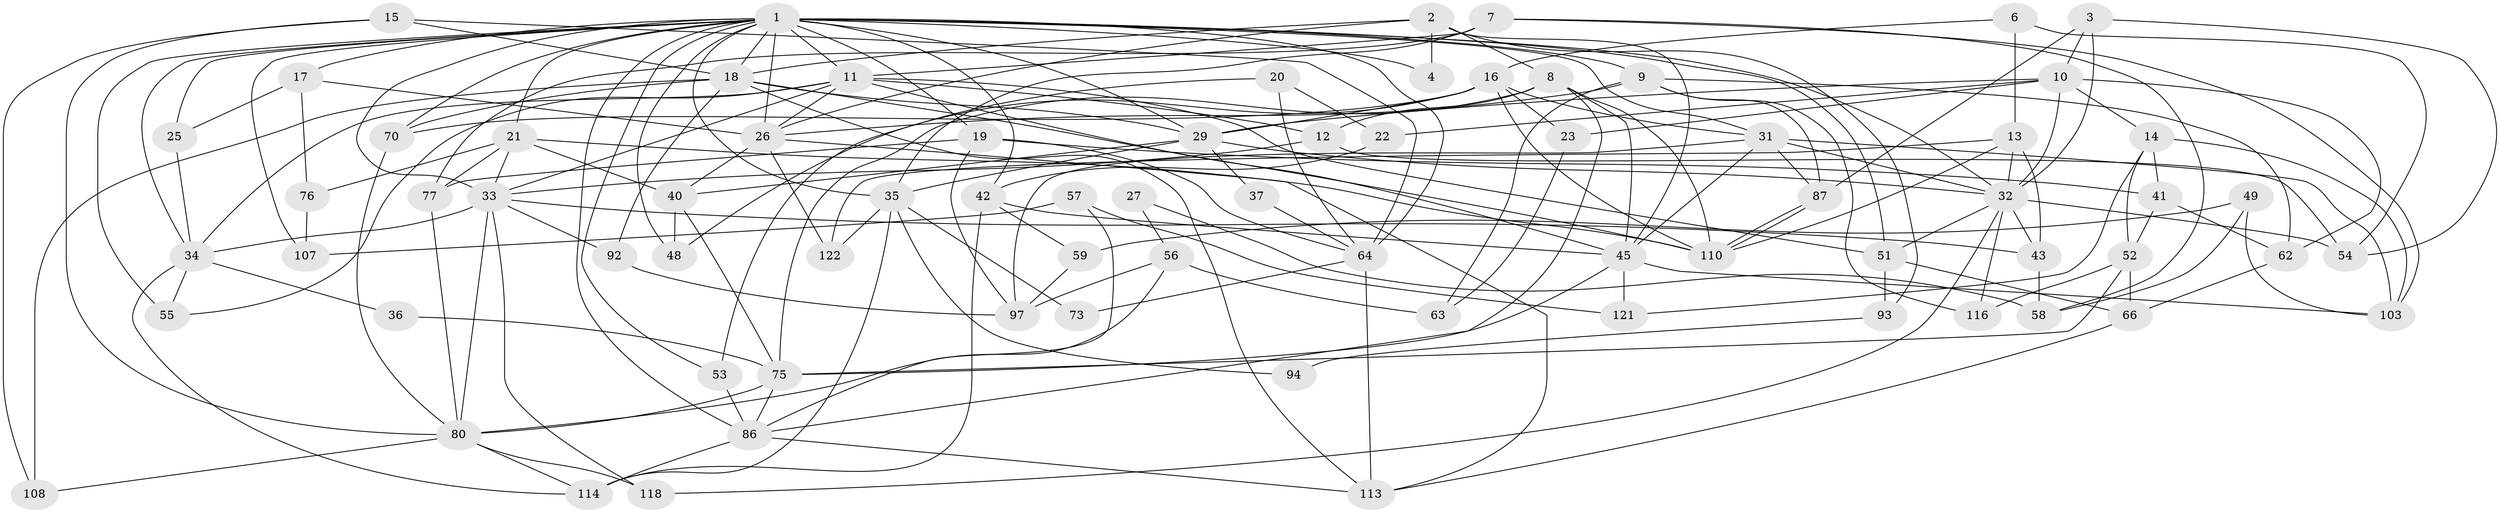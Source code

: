 // original degree distribution, {6: 0.06349206349206349, 2: 0.0873015873015873, 3: 0.30952380952380953, 7: 0.05555555555555555, 4: 0.3253968253968254, 5: 0.15079365079365079, 9: 0.007936507936507936}
// Generated by graph-tools (version 1.1) at 2025/18/03/04/25 18:18:40]
// undirected, 75 vertices, 187 edges
graph export_dot {
graph [start="1"]
  node [color=gray90,style=filled];
  1 [super="+5"];
  2;
  3 [super="+112"];
  4;
  6;
  7 [super="+69"];
  8;
  9 [super="+96"];
  10 [super="+102"];
  11 [super="+95+30"];
  12;
  13 [super="+105+39"];
  14 [super="+24"];
  15;
  16;
  17;
  18 [super="+99"];
  19 [super="+50"];
  20;
  21 [super="+89+38"];
  22;
  23;
  25;
  26 [super="+68+28"];
  27;
  29 [super="+47"];
  31 [super="+119"];
  32 [super="+71+98"];
  33 [super="+109"];
  34 [super="+104"];
  35 [super="+82"];
  36;
  37;
  40 [super="+60"];
  41;
  42;
  43;
  45 [super="+72"];
  48;
  49 [super="+78"];
  51 [super="+61"];
  52 [super="+65"];
  53;
  54;
  55 [super="+85"];
  56;
  57;
  58;
  59;
  62;
  63;
  64 [super="+90"];
  66;
  70 [super="+83"];
  73;
  75 [super="+106"];
  76;
  77;
  80 [super="+100+117"];
  86 [super="+120+88"];
  87;
  92;
  93;
  94;
  97;
  103;
  107;
  108;
  110;
  113;
  114;
  116;
  118;
  121;
  122;
  1 -- 26 [weight=2];
  1 -- 29 [weight=2];
  1 -- 9 [weight=3];
  1 -- 35;
  1 -- 51;
  1 -- 64;
  1 -- 4 [weight=2];
  1 -- 70 [weight=2];
  1 -- 11;
  1 -- 17;
  1 -- 18;
  1 -- 19;
  1 -- 86;
  1 -- 25;
  1 -- 31;
  1 -- 32;
  1 -- 33;
  1 -- 34;
  1 -- 42;
  1 -- 107;
  1 -- 48;
  1 -- 53;
  1 -- 55 [weight=2];
  1 -- 21;
  2 -- 8;
  2 -- 4;
  2 -- 18;
  2 -- 93;
  2 -- 26;
  2 -- 45;
  3 -- 87;
  3 -- 32;
  3 -- 10;
  3 -- 54;
  6 -- 16;
  6 -- 54;
  6 -- 13;
  7 -- 11;
  7 -- 35;
  7 -- 77;
  7 -- 58;
  7 -- 103;
  8 -- 75;
  8 -- 12;
  8 -- 86;
  8 -- 110;
  8 -- 45;
  9 -- 63;
  9 -- 87;
  9 -- 62;
  9 -- 116;
  9 -- 26;
  10 -- 22;
  10 -- 23;
  10 -- 62;
  10 -- 14;
  10 -- 29;
  10 -- 32 [weight=2];
  11 -- 34;
  11 -- 51;
  11 -- 33;
  11 -- 45 [weight=2];
  11 -- 55;
  11 -- 26;
  11 -- 12;
  12 -- 33;
  12 -- 54;
  13 -- 122;
  13 -- 43;
  13 -- 32;
  13 -- 110;
  14 -- 121;
  14 -- 41;
  14 -- 103;
  14 -- 52;
  15 -- 108;
  15 -- 80;
  15 -- 18;
  15 -- 64;
  16 -- 110;
  16 -- 23;
  16 -- 48;
  16 -- 70;
  16 -- 29;
  16 -- 31;
  17 -- 25;
  17 -- 76;
  17 -- 26;
  18 -- 110;
  18 -- 92;
  18 -- 108;
  18 -- 113;
  18 -- 29;
  18 -- 70;
  19 -- 41;
  19 -- 97;
  19 -- 77;
  19 -- 64;
  20 -- 53;
  20 -- 22;
  20 -- 64;
  21 -- 76;
  21 -- 33;
  21 -- 40;
  21 -- 77;
  21 -- 110;
  22 -- 42;
  23 -- 63;
  25 -- 34;
  26 -- 113;
  26 -- 122;
  26 -- 40;
  27 -- 58;
  27 -- 56;
  29 -- 35;
  29 -- 37;
  29 -- 40;
  29 -- 32;
  31 -- 87;
  31 -- 32;
  31 -- 97;
  31 -- 103;
  31 -- 45;
  32 -- 118;
  32 -- 43;
  32 -- 51;
  32 -- 116;
  32 -- 54;
  33 -- 34;
  33 -- 80;
  33 -- 118;
  33 -- 43;
  33 -- 92;
  34 -- 114;
  34 -- 55;
  34 -- 36;
  35 -- 114;
  35 -- 73;
  35 -- 122;
  35 -- 94;
  36 -- 75;
  37 -- 64;
  40 -- 48;
  40 -- 75;
  41 -- 62;
  41 -- 52;
  42 -- 45;
  42 -- 59;
  42 -- 114;
  43 -- 58;
  45 -- 103;
  45 -- 121;
  45 -- 75;
  49 -- 103;
  49 -- 58;
  49 -- 59;
  51 -- 66;
  51 -- 93;
  52 -- 116;
  52 -- 66;
  52 -- 75;
  53 -- 86 [weight=2];
  56 -- 80;
  56 -- 97;
  56 -- 63;
  57 -- 107;
  57 -- 121;
  57 -- 86;
  59 -- 97;
  62 -- 66;
  64 -- 113;
  64 -- 73;
  66 -- 113;
  70 -- 80;
  75 -- 80;
  75 -- 86;
  76 -- 107;
  77 -- 80;
  80 -- 114;
  80 -- 118;
  80 -- 108;
  86 -- 113;
  86 -- 114;
  87 -- 110;
  87 -- 110;
  92 -- 97;
  93 -- 94;
}

